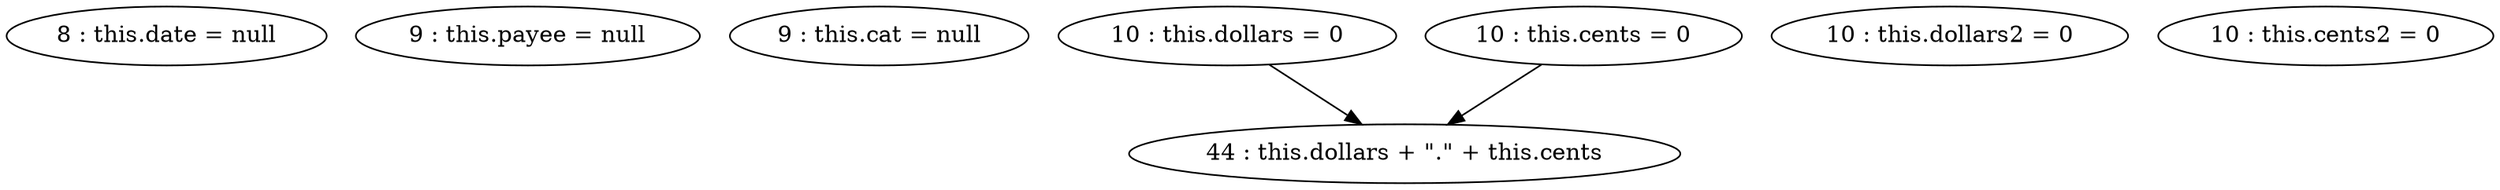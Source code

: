 digraph G {
"8 : this.date = null"
"9 : this.payee = null"
"9 : this.cat = null"
"10 : this.dollars = 0"
"10 : this.dollars = 0" -> "44 : this.dollars + \".\" + this.cents"
"10 : this.cents = 0"
"10 : this.cents = 0" -> "44 : this.dollars + \".\" + this.cents"
"10 : this.dollars2 = 0"
"10 : this.cents2 = 0"
"44 : this.dollars + \".\" + this.cents"
}